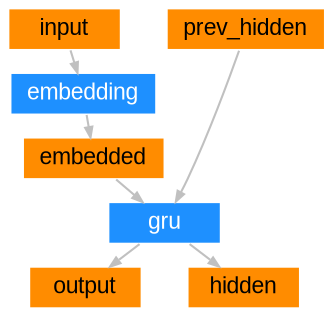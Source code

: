 digraph G {

    // Main styles
    nodesep=0.3; ranksep=0.15;

    node [shape=rect, fillcolor=darkorange, color=white, style=filled, fontsize=11, fontname="arial", height=0.2];
    edge [color=gray, arrowsize=0.5];

    // Layout
    {rank=same;input;prev_hidden}

    input -> embedding;
    embedding -> embedded;
    embedded -> gru;
    prev_hidden -> gru;
    gru -> output;
    gru -> hidden;

    embedding [fillcolor=dodgerblue, fontcolor=white];
    gru [fillcolor=dodgerblue, fontcolor=white];

}
